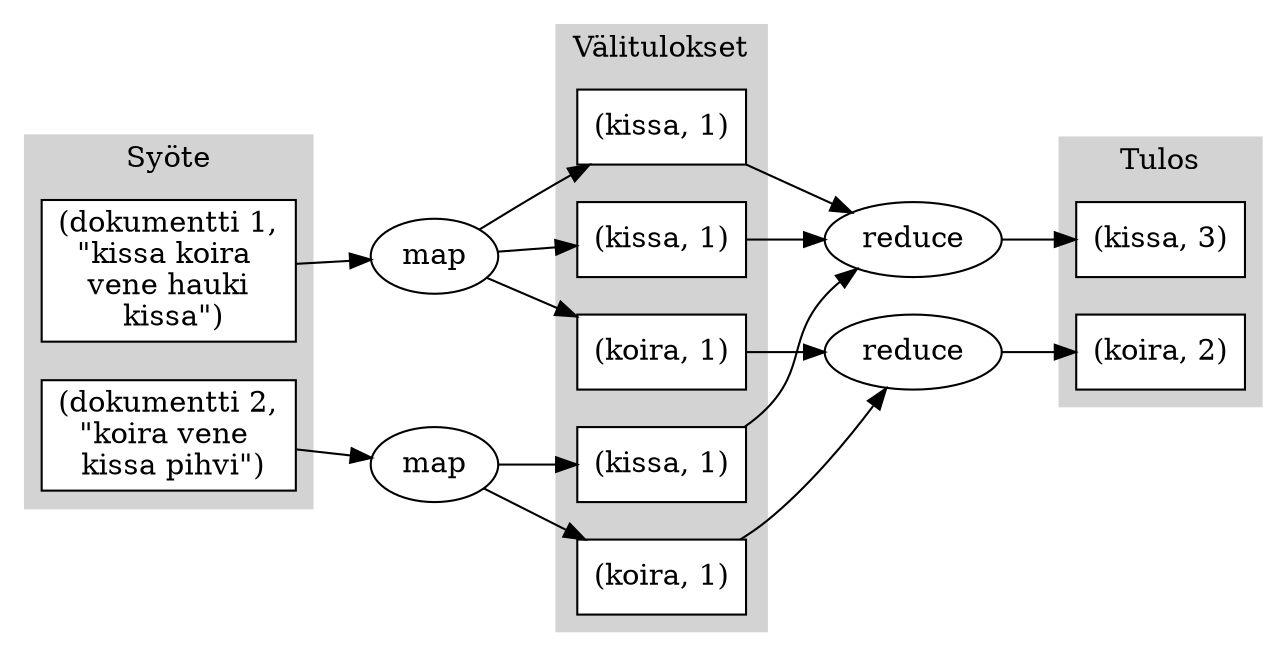 digraph {
    rankdir = LR;
    
    subgraph cluster_input {
        label = "Syöte";
        style = "filled";
        color = "lightgrey";
        node [shape = "box"; style = "filled"; color = "black"; fillcolor="white"];
        dok1[label = <(dokumentti 1,<br/>"kissa koira <br/> vene hauki <br/> kissa")>];
        dok2[label = <(dokumentti 2,<br/>"koira vene <br/> kissa pihvi")>];
    }

    map1[label = "map";];
    map2[label = "map";];

    subgraph cluster_intermediate {
        label = "Välitulokset";
        style = "filled";
        color = "lightgrey";
        node [shape = "box"; style = "filled"; color = "black"; fillcolor="white"];      
        kissa1[label = "(kissa, 1)"];
        kissa2[label = "(kissa, 1)"];
        kissa3[label = "(kissa, 1)"];
        koira1[label = "(koira, 1)"];
        koira2[label = "(koira, 1)"];
    }    

    red_kissa[label = "reduce";];
    red_koira[label = "reduce";];

    subgraph cluster_output {
        label = "Tulos";
        style = "filled";
        color = "lightgrey";
        node [shape = "box"; style = "filled"; color = "black"; fillcolor="white"];
        res_kissa[label = "(kissa, 3)"];
        res_koira[label = "(koira, 2)"];
    }
    
    dok1 -> map1;
    dok2 -> map2;
    map1 -> kissa1;
    map1 -> koira1;
    map1 -> kissa3;
    map2 -> kissa2;
    map2 -> koira2;
    kissa1 -> red_kissa;
    kissa2 -> red_kissa;
    kissa3 -> red_kissa;
    koira1 -> red_koira;
    koira2 -> red_koira;
    red_kissa -> res_kissa;
    red_koira -> res_koira;
}